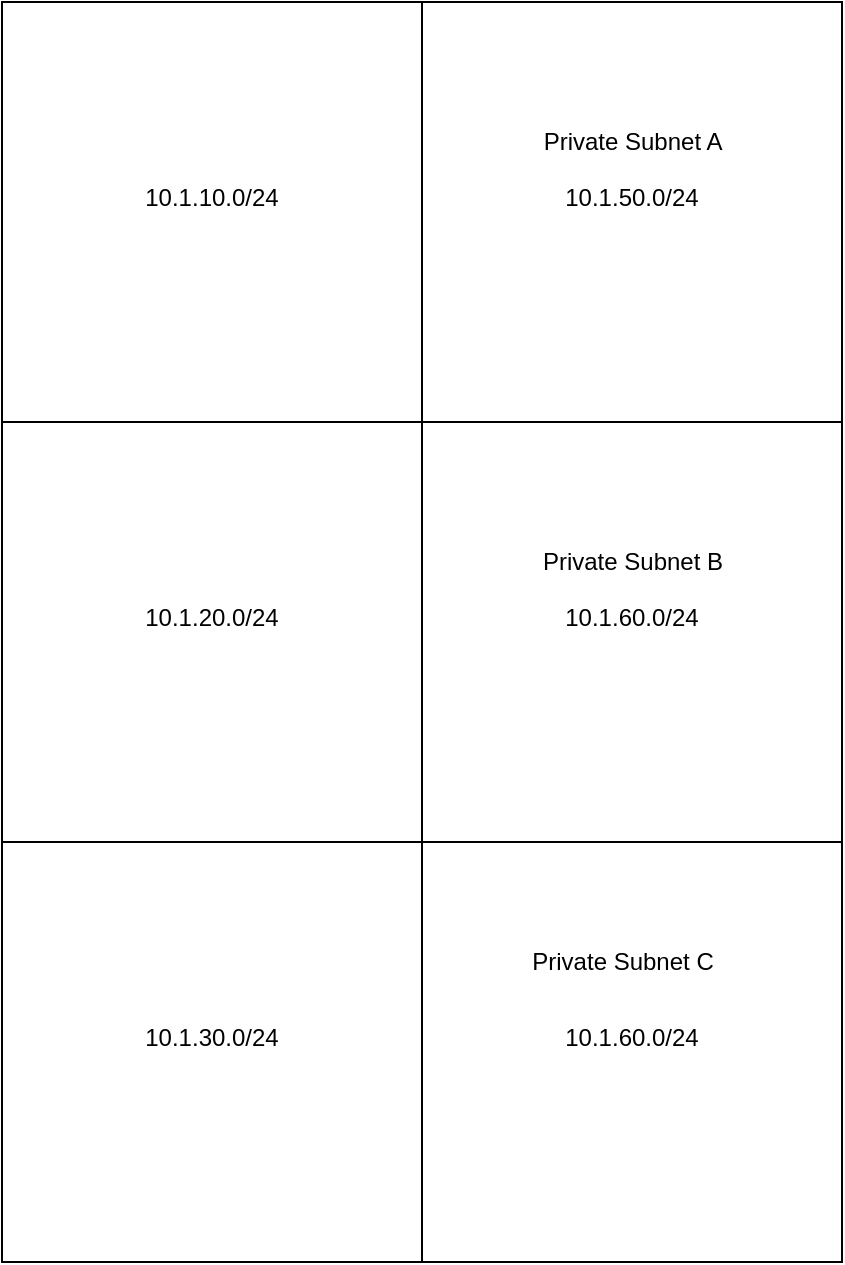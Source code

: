 <mxfile version="13.6.5" type="github">
  <diagram id="_3ExLBju8wWPZAtR7ZiH" name="Page-1">
    <mxGraphModel dx="1298" dy="1005" grid="1" gridSize="10" guides="1" tooltips="1" connect="1" arrows="1" fold="1" page="1" pageScale="1" pageWidth="850" pageHeight="1100" math="0" shadow="0">
      <root>
        <mxCell id="0" />
        <mxCell id="1" parent="0" />
        <mxCell id="O6tpJL-ifdws2r6rpKGP-1" value="&#xa;&lt;span id=&quot;CidrBlock&quot; class=&quot;&quot;&gt;10.1.50.0/24&lt;/span&gt;&#xa;&#xa;" style="whiteSpace=wrap;html=1;aspect=fixed;" vertex="1" parent="1">
          <mxGeometry x="470" y="130" width="210" height="210" as="geometry" />
        </mxCell>
        <mxCell id="O6tpJL-ifdws2r6rpKGP-2" value="&#xa;&lt;span id=&quot;CidrBlock&quot; class=&quot;&quot;&gt;10.1.60.0/24&lt;/span&gt;&#xa;&#xa;" style="whiteSpace=wrap;html=1;aspect=fixed;" vertex="1" parent="1">
          <mxGeometry x="470" y="340" width="210" height="210" as="geometry" />
        </mxCell>
        <mxCell id="O6tpJL-ifdws2r6rpKGP-3" value="&#xa;&lt;span id=&quot;CidrBlock&quot; class=&quot;&quot;&gt;10.1.60.0/24&lt;/span&gt;&#xa;&#xa;" style="whiteSpace=wrap;html=1;aspect=fixed;" vertex="1" parent="1">
          <mxGeometry x="470" y="550" width="210" height="210" as="geometry" />
        </mxCell>
        <mxCell id="O6tpJL-ifdws2r6rpKGP-4" value="&#xa;&lt;span id=&quot;CidrBlock&quot; class=&quot;&quot;&gt;10.1.10.0/24&lt;/span&gt;&#xa;&#xa;" style="whiteSpace=wrap;html=1;aspect=fixed;" vertex="1" parent="1">
          <mxGeometry x="260" y="130" width="210" height="210" as="geometry" />
        </mxCell>
        <mxCell id="O6tpJL-ifdws2r6rpKGP-5" value="&#xa;&lt;span id=&quot;CidrBlock&quot; class=&quot;&quot;&gt;10.1.20.0/24&lt;/span&gt;&#xa;&#xa;" style="whiteSpace=wrap;html=1;aspect=fixed;" vertex="1" parent="1">
          <mxGeometry x="260" y="340" width="210" height="210" as="geometry" />
        </mxCell>
        <mxCell id="O6tpJL-ifdws2r6rpKGP-6" value="&#xa;&lt;span id=&quot;CidrBlock&quot; class=&quot;&quot;&gt;10.1.30.0/24&lt;/span&gt;&#xa;&#xa;" style="whiteSpace=wrap;html=1;aspect=fixed;" vertex="1" parent="1">
          <mxGeometry x="260" y="550" width="210" height="210" as="geometry" />
        </mxCell>
        <mxCell id="O6tpJL-ifdws2r6rpKGP-7" value="Private Subnet A" style="text;html=1;resizable=0;autosize=1;align=center;verticalAlign=middle;points=[];fillColor=none;strokeColor=none;rounded=0;" vertex="1" parent="1">
          <mxGeometry x="525" y="190" width="100" height="20" as="geometry" />
        </mxCell>
        <mxCell id="O6tpJL-ifdws2r6rpKGP-8" value="Private Subnet B" style="text;html=1;resizable=0;autosize=1;align=center;verticalAlign=middle;points=[];fillColor=none;strokeColor=none;rounded=0;" vertex="1" parent="1">
          <mxGeometry x="520" y="400" width="110" height="20" as="geometry" />
        </mxCell>
        <mxCell id="O6tpJL-ifdws2r6rpKGP-9" value="Private Subnet C" style="text;html=1;resizable=0;autosize=1;align=center;verticalAlign=middle;points=[];fillColor=none;strokeColor=none;rounded=0;" vertex="1" parent="1">
          <mxGeometry x="515" y="600" width="110" height="20" as="geometry" />
        </mxCell>
      </root>
    </mxGraphModel>
  </diagram>
</mxfile>
